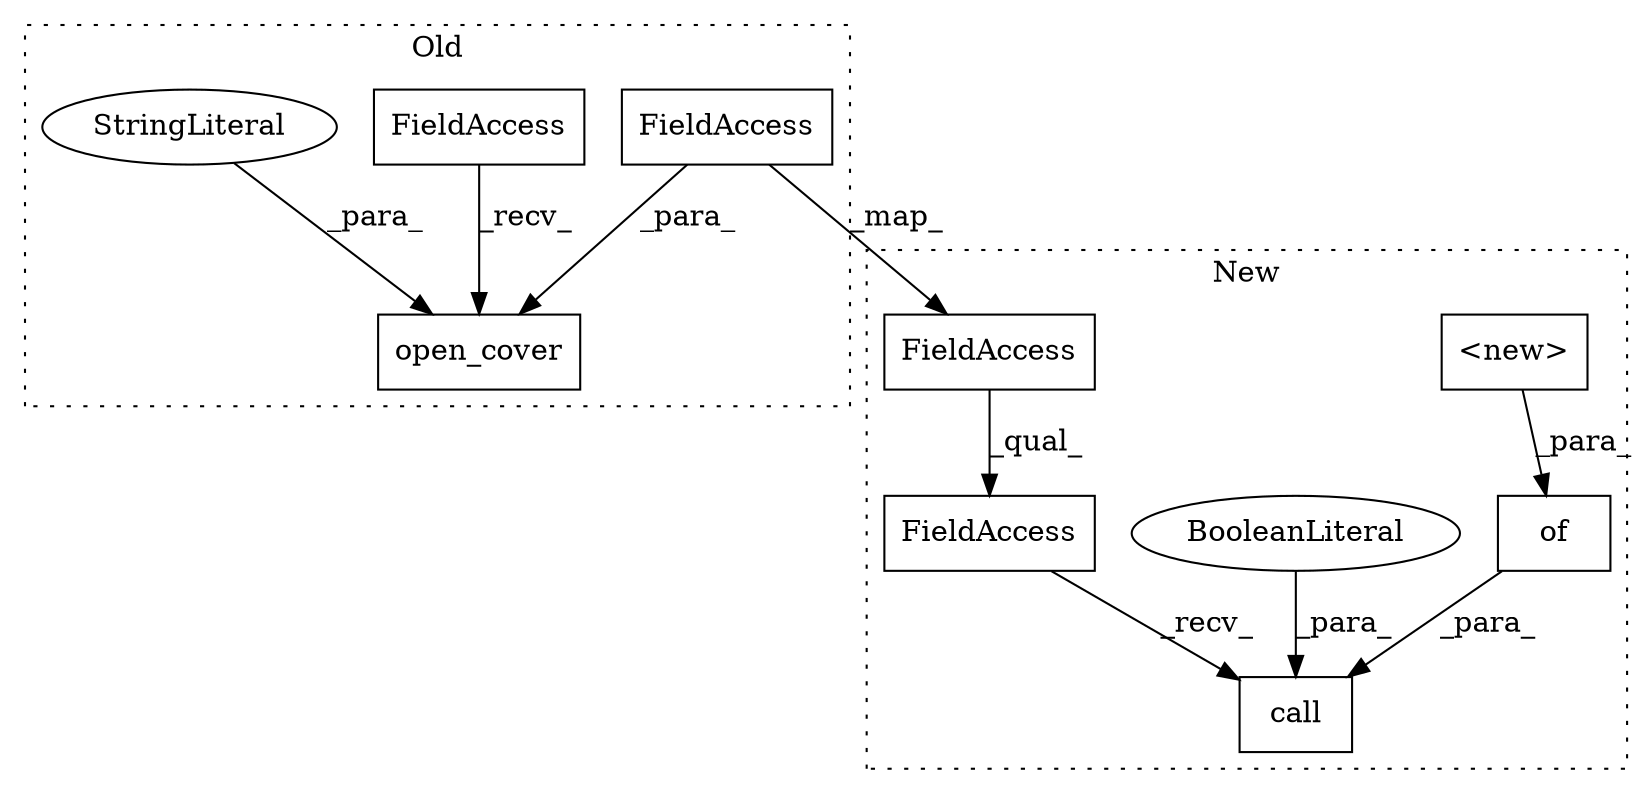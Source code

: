 digraph G {
subgraph cluster0 {
1 [label="open_cover" a="32" s="8658,8706" l="11,1" shape="box"];
3 [label="FieldAccess" a="22" s="8627" l="13" shape="box"];
8 [label="StringLiteral" a="45" s="8679" l="27" shape="ellipse"];
10 [label="FieldAccess" a="22" s="8669" l="9" shape="box"];
label = "Old";
style="dotted";
}
subgraph cluster1 {
2 [label="call" a="32" s="9215,9292" l="5,1" shape="box"];
4 [label="of" a="32" s="9250,9286" l="3,1" shape="box"];
5 [label="<new>" a="14" s="9253" l="20" shape="box"];
6 [label="FieldAccess" a="22" s="9196" l="18" shape="box"];
7 [label="BooleanLiteral" a="9" s="9288" l="4" shape="ellipse"];
9 [label="FieldAccess" a="22" s="9196" l="9" shape="box"];
label = "New";
style="dotted";
}
3 -> 1 [label="_recv_"];
4 -> 2 [label="_para_"];
5 -> 4 [label="_para_"];
6 -> 2 [label="_recv_"];
7 -> 2 [label="_para_"];
8 -> 1 [label="_para_"];
9 -> 6 [label="_qual_"];
10 -> 9 [label="_map_"];
10 -> 1 [label="_para_"];
}